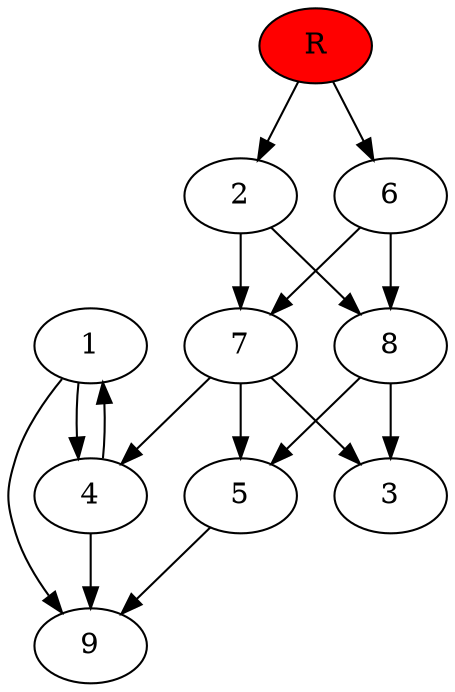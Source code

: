 digraph prb42923 {
	1
	2
	3
	4
	5
	6
	7
	8
	R [fillcolor="#ff0000" style=filled]
	1 -> 4
	1 -> 9
	2 -> 7
	2 -> 8
	4 -> 1
	4 -> 9
	5 -> 9
	6 -> 7
	6 -> 8
	7 -> 3
	7 -> 4
	7 -> 5
	8 -> 3
	8 -> 5
	R -> 2
	R -> 6
}

